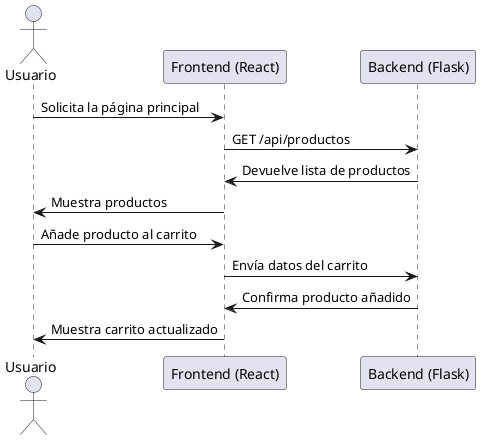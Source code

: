 @startuml

actor Usuario
participant "Frontend (React)" as Frontend
participant "Backend (Flask)" as Backend

Usuario -> Frontend: Solicita la página principal
Frontend -> Backend: GET /api/productos
Backend -> Frontend: Devuelve lista de productos
Frontend -> Usuario: Muestra productos

Usuario -> Frontend: Añade producto al carrito
Frontend -> Backend: Envía datos del carrito
Backend -> Frontend: Confirma producto añadido
Frontend -> Usuario: Muestra carrito actualizado
@enduml
